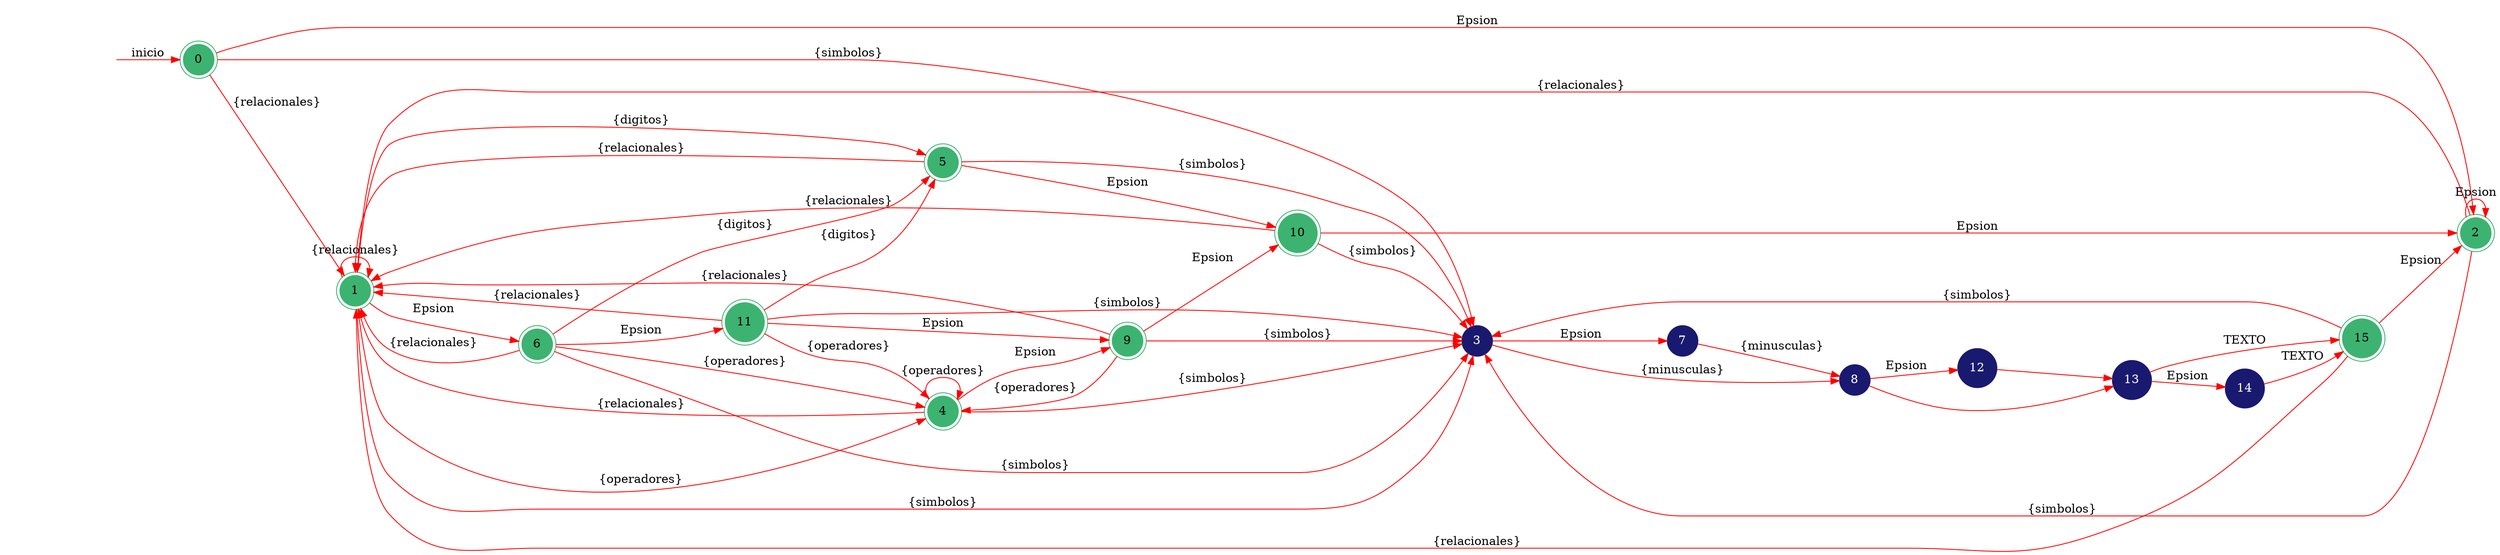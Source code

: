 digraph AFD {
	rankdir=LR;
	node [shape=doublecircle, style = filled,color = mediumseagreen]; "0" "1" "2" "4" "5" "6" "9" "10" "11" "15";
	node [shape=circle];
	node [color=midnightblue,fontcolor=white];
	edge [color=red];
	secret_node [style=invis];
	secret_node -> "0" [label="inicio"];
	"0" -> "1" [label="{relacionales}"];
	"0" -> "2" [label="Epsion"];
	"0" -> "3" [label="{simbolos}"];
	"1" -> "4" [label="{operadores}"];
	"1" -> "5" [label="{digitos}"];
	"1" -> "1" [label="{relacionales}"];
	"1" -> "6" [label="Epsion"];
	"1" -> "3" [label="{simbolos}"];
	"2" -> "1" [label="{relacionales}"];
	"2" -> "2" [label="Epsion"];
	"2" -> "3" [label="{simbolos}"];
	"3" -> "7" [label="Epsion"];
	"3" -> "8" [label="{minusculas}"];
	"4" -> "4" [label="{operadores}"];
	"4" -> "1" [label="{relacionales}"];
	"4" -> "9" [label="Epsion"];
	"4" -> "3" [label="{simbolos}"];
	"5" -> "1" [label="{relacionales}"];
	"5" -> "10" [label="Epsion"];
	"5" -> "3" [label="{simbolos}"];
	"6" -> "4" [label="{operadores}"];
	"6" -> "5" [label="{digitos}"];
	"6" -> "1" [label="{relacionales}"];
	"6" -> "11" [label="Epsion"];
	"6" -> "3" [label="{simbolos}"];
	"7" -> "8" [label="{minusculas}"];
	"8" -> "12" [label="Epsion"];
	"8" -> "13" [label=" "];
	"9" -> "4" [label="{operadores}"];
	"9" -> "1" [label="{relacionales}"];
	"9" -> "10" [label="Epsion"];
	"9" -> "3" [label="{simbolos}"];
	"10" -> "1" [label="{relacionales}"];
	"10" -> "2" [label="Epsion"];
	"10" -> "3" [label="{simbolos}"];
	"11" -> "4" [label="{operadores}"];
	"11" -> "5" [label="{digitos}"];
	"11" -> "1" [label="{relacionales}"];
	"11" -> "9" [label="Epsion"];
	"11" -> "3" [label="{simbolos}"];
	"12" -> "13" [label=" "];
	"13" -> "14" [label="Epsion"];
	"13" -> "15" [label="TEXTO"];
	"14" -> "15" [label="TEXTO"];
	"15" -> "1" [label="{relacionales}"];
	"15" -> "2" [label="Epsion"];
	"15" -> "3" [label="{simbolos}"];
}